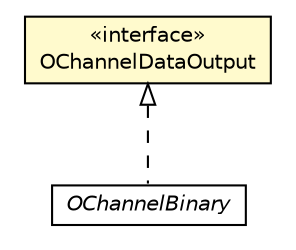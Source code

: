 #!/usr/local/bin/dot
#
# Class diagram 
# Generated by UMLGraph version R5_6-24-gf6e263 (http://www.umlgraph.org/)
#

digraph G {
	edge [fontname="Helvetica",fontsize=10,labelfontname="Helvetica",labelfontsize=10];
	node [fontname="Helvetica",fontsize=10,shape=plaintext];
	nodesep=0.25;
	ranksep=0.5;
	// com.orientechnologies.orient.enterprise.channel.binary.OChannelDataOutput
	c1712093 [label=<<table title="com.orientechnologies.orient.enterprise.channel.binary.OChannelDataOutput" border="0" cellborder="1" cellspacing="0" cellpadding="2" port="p" bgcolor="lemonChiffon" href="./OChannelDataOutput.html">
		<tr><td><table border="0" cellspacing="0" cellpadding="1">
<tr><td align="center" balign="center"> &#171;interface&#187; </td></tr>
<tr><td align="center" balign="center"> OChannelDataOutput </td></tr>
		</table></td></tr>
		</table>>, URL="./OChannelDataOutput.html", fontname="Helvetica", fontcolor="black", fontsize=10.0];
	// com.orientechnologies.orient.enterprise.channel.binary.OChannelBinary
	c1712097 [label=<<table title="com.orientechnologies.orient.enterprise.channel.binary.OChannelBinary" border="0" cellborder="1" cellspacing="0" cellpadding="2" port="p" href="./OChannelBinary.html">
		<tr><td><table border="0" cellspacing="0" cellpadding="1">
<tr><td align="center" balign="center"><font face="Helvetica-Oblique"> OChannelBinary </font></td></tr>
		</table></td></tr>
		</table>>, URL="./OChannelBinary.html", fontname="Helvetica", fontcolor="black", fontsize=10.0];
	//com.orientechnologies.orient.enterprise.channel.binary.OChannelBinary implements com.orientechnologies.orient.enterprise.channel.binary.OChannelDataOutput
	c1712093:p -> c1712097:p [dir=back,arrowtail=empty,style=dashed];
}

